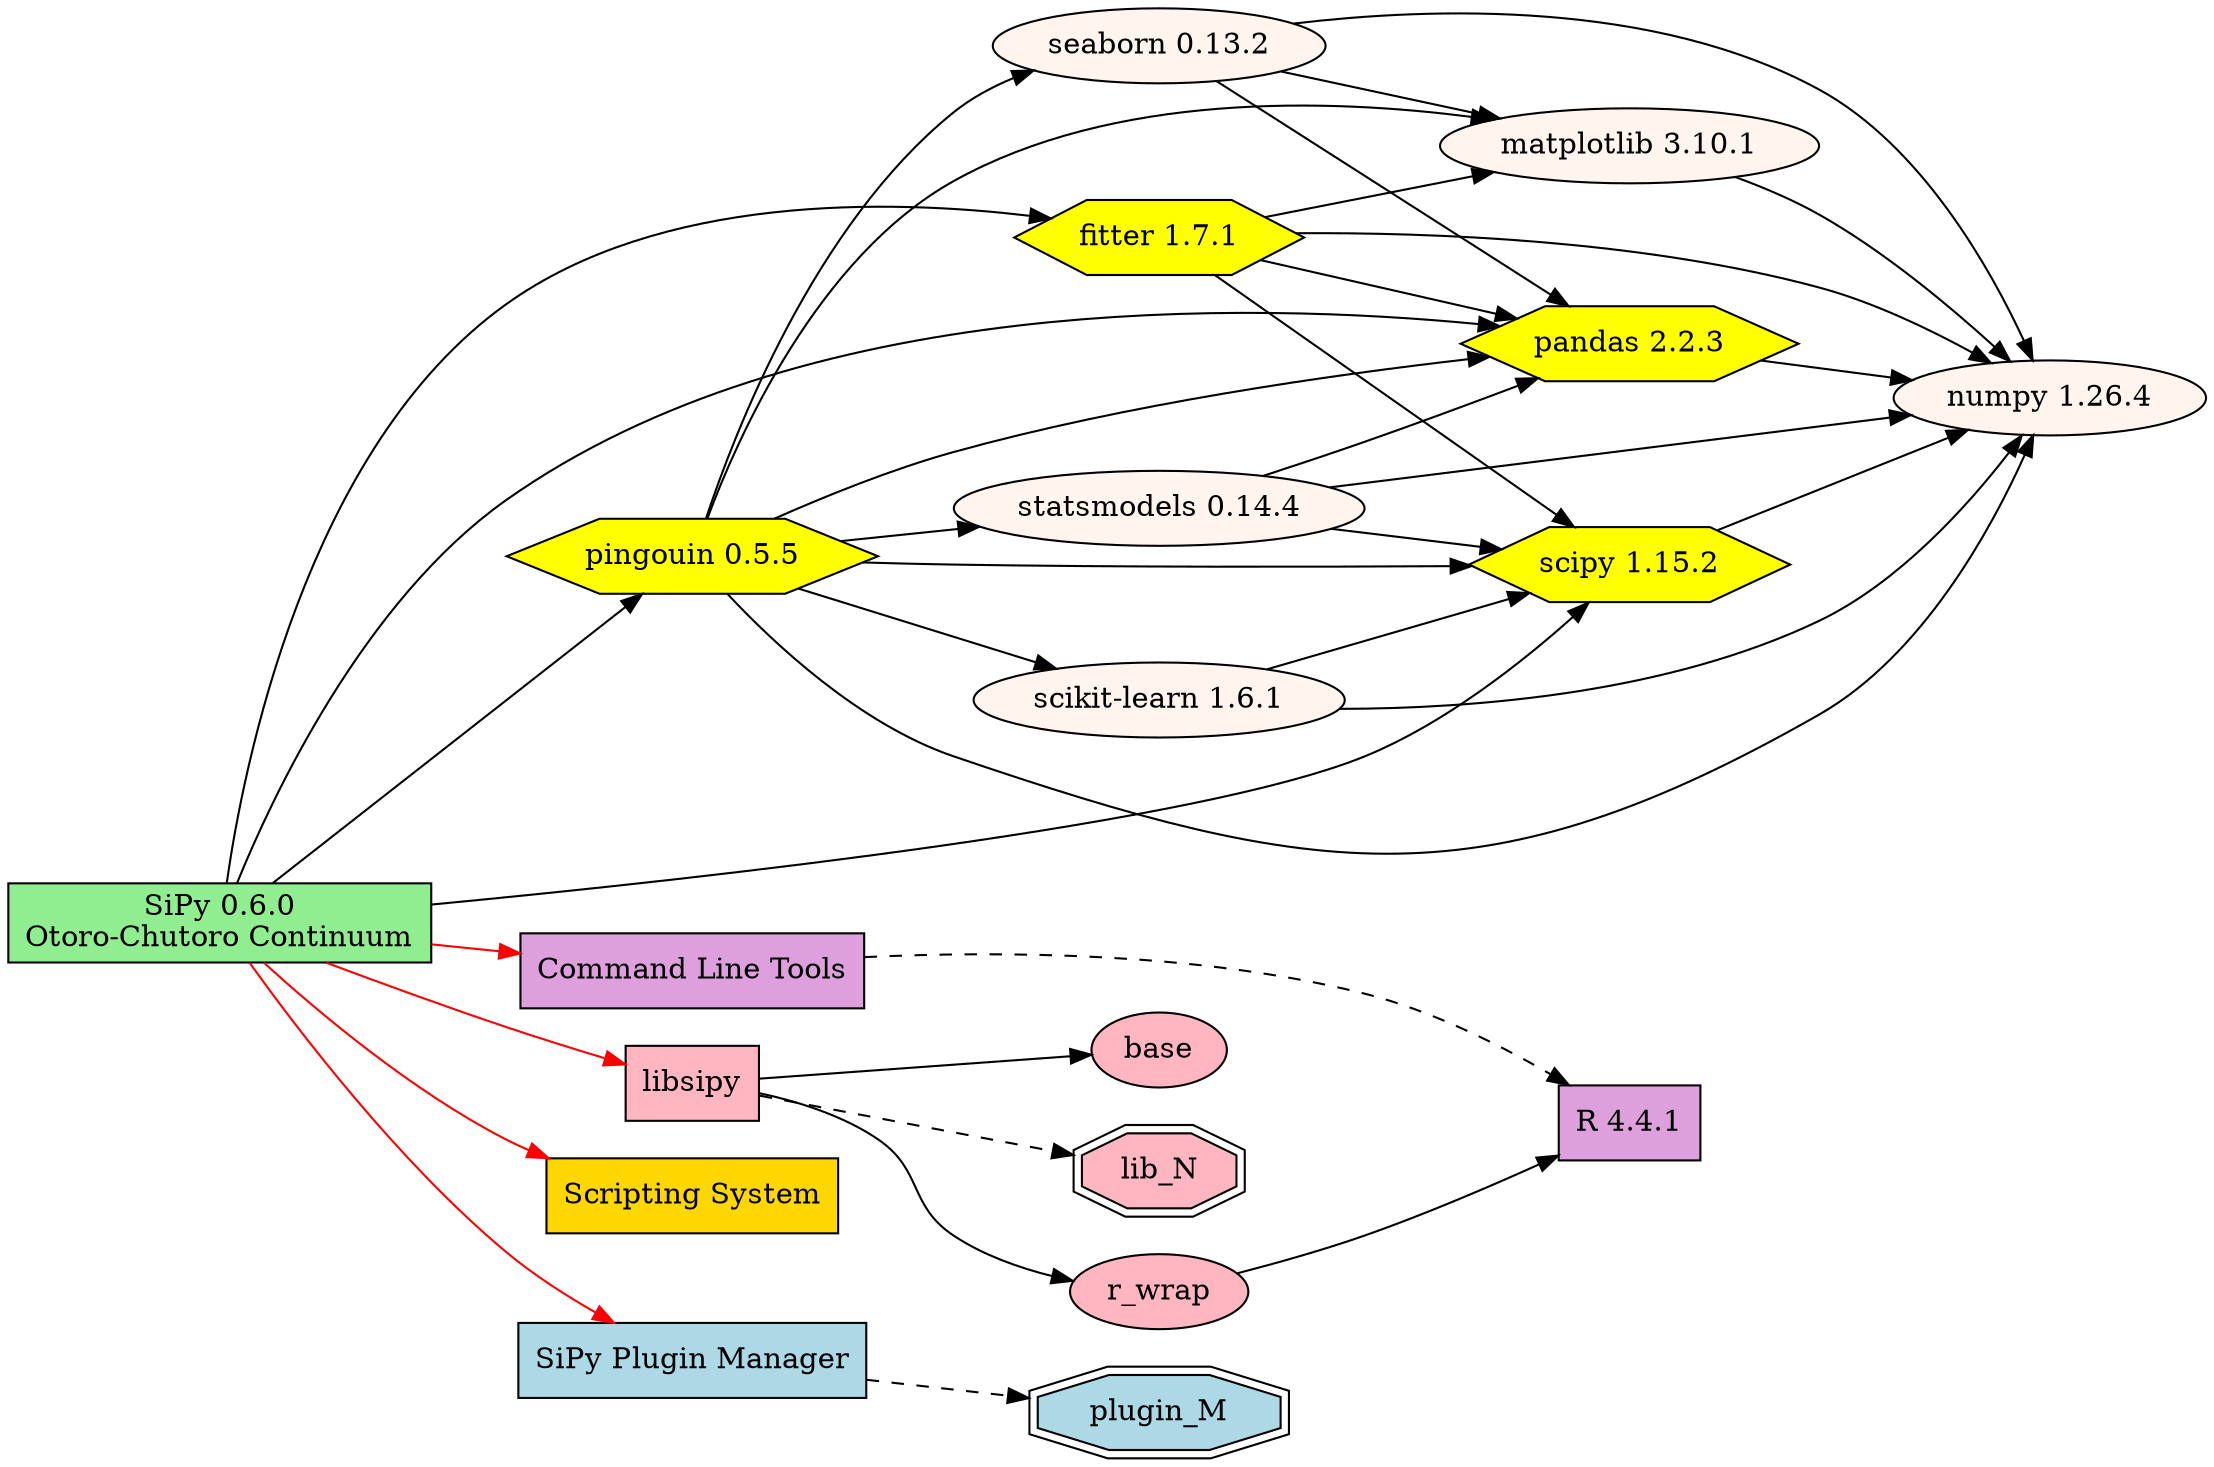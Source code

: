 digraph {
        rankdir = LR
        
        SiPy [shape="rectangle" label="SiPy 0.6.0\nOtoro-Chutoro Continuum" fillcolor=lightgreen style=filled]
        
        subgraph packages {
        fitter [label="fitter 1.7.1" fillcolor=yellow style=filled shape=hexagon]
        matplotlib [label="matplotlib 3.10.1" fillcolor=seashell style=filled]
        numpy [label="numpy 1.26.4" fillcolor=seashell style=filled]
        pandas [label="pandas 2.2.3" fillcolor=yellow style=filled shape=hexagon]
        pingouin [label="pingouin 0.5.5" fillcolor=yellow style=filled shape=hexagon]
        seaborn [label="seaborn 0.13.2" fillcolor=seashell style=filled]
        scipy [label="scipy 1.15.2" fillcolor=yellow style=filled shape=hexagon]
        "scikit-learn" [label="scikit-learn 1.6.1" fillcolor=seashell style=filled]
        statsmodels [label="statsmodels 0.14.4" fillcolor=seashell style=filled]
        
        SiPy -> {fitter pandas pingouin scipy}
        fitter -> {matplotlib numpy pandas scipy}
        matplotlib -> numpy
        pandas -> numpy
        pingouin -> {"scikit-learn" matplotlib numpy pandas scipy seaborn statsmodels}
        seaborn -> {matplotlib numpy pandas}
        scipy -> numpy
        "scikit-learn" -> {numpy scipy}
        statsmodels -> {numpy pandas scipy}
        }
        
        subgraph library {
        libsipy [shape="rectangle" label="libsipy" fillcolor=lightpink style=filled]
        base [fillcolor=lightpink style=filled]
        r_wrap [fillcolor=lightpink style=filled]
        lib_N [fillcolor=lightpink style=filled shape=doubleoctagon]
        SiPy -> libsipy [color=red]
        libsipy -> base
        libsipy -> r_wrap
        libsipy -> lib_N [style=dashed]
        }
        
        subgraph plugin {
        SPM [shape="rectangle" label="SiPy Plugin Manager" fillcolor=lightblue style=filled]
        SiPy -> SPM [color=red]
        plugin_M [fillcolor=lightblue style=filled shape=doubleoctagon]
        SPM -> plugin_M [style=dashed]
        }
        
        subgraph scripting {
        script_engine [shape="rectangle" label="Scripting System" fillcolor=gold style=filled]
        SiPy -> script_engine [color=red]
        }
        
        subgraph cmdtools {
        cmd [shape="rectangle" label="Command Line Tools" fillcolor=plum style=filled]
        SiPy -> cmd [color=red]
        }

        R [shape="rectangle" label="R 4.4.1" fillcolor=plum style=filled]
        r_wrap -> R
        cmd -> R [style=dashed]
}
